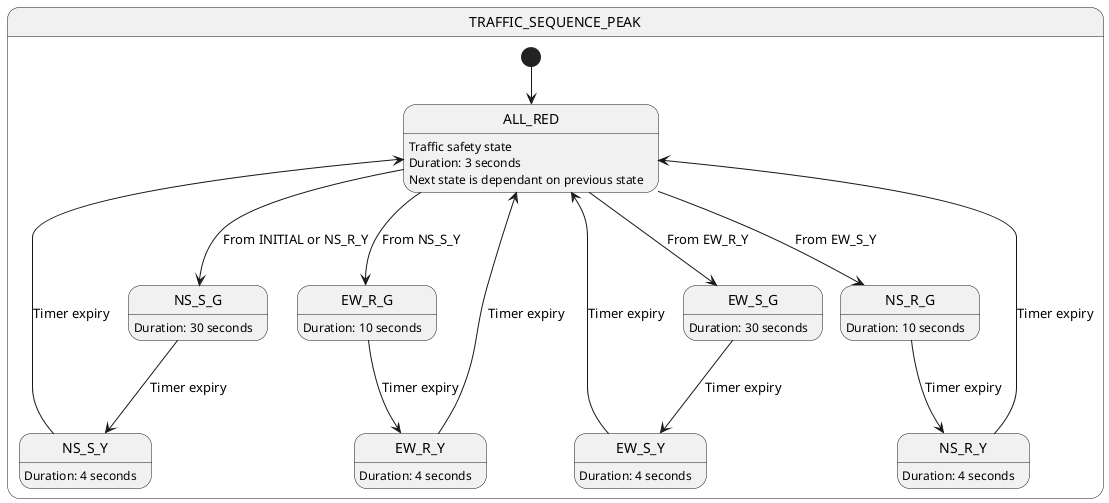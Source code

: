 @startuml STATE_MACHINE_SEQUENCE_OFF_PEAK

state TRAFFIC_SEQUENCE_PEAK {

    [*]     --> ALL_RED

    ALL_RED ---> NS_S_G: From INITIAL or NS_R_Y
    NS_S_G  ---> NS_S_Y: Timer expiry
    NS_S_Y  ---> ALL_RED: Timer expiry
    ALL_RED ---> EW_R_G: From NS_S_Y
    EW_R_G  ---> EW_R_Y: Timer expiry
    EW_R_Y  ---> ALL_RED: Timer expiry
    ALL_RED ---> EW_S_G: From EW_R_Y
    EW_S_G  ---> EW_S_Y: Timer expiry
    EW_S_Y  ---> ALL_RED: Timer expiry
    ALL_RED ---> NS_R_G: From EW_S_Y
    NS_R_G  ---> NS_R_Y: Timer expiry
    NS_R_Y  ---> ALL_RED: Timer expiry

}

ALL_RED: Traffic safety state
ALL_RED: Duration: 3 seconds
ALL_RED: Next state is dependant on previous state

NS_S_G: Duration: 30 seconds
EW_S_G: Duration: 30 seconds

EW_R_G: Duration: 10 seconds
NS_R_G: Duration: 10 seconds

NS_S_Y: Duration: 4 seconds
EW_R_Y: Duration: 4 seconds
EW_S_Y: Duration: 4 seconds
NS_R_Y: Duration: 4 seconds

@enduml

